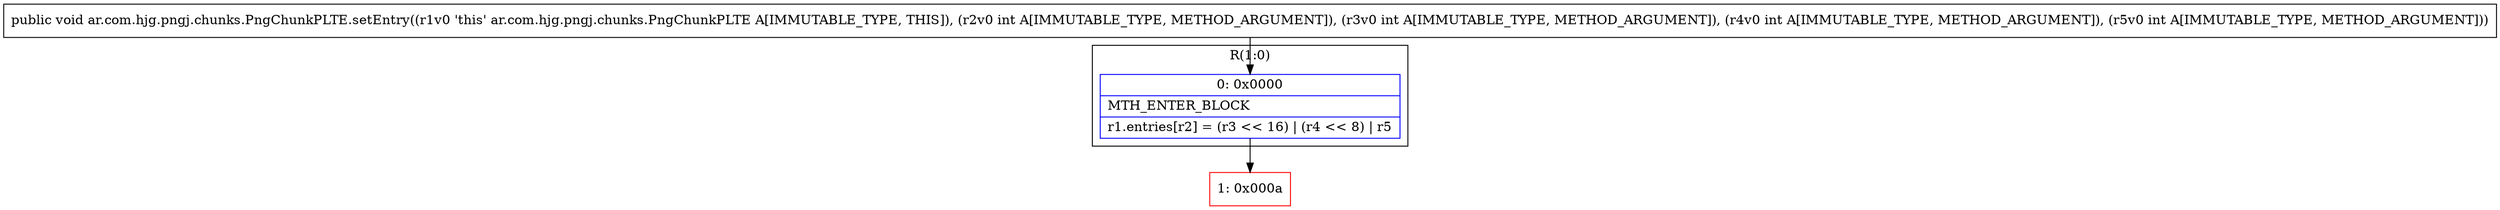 digraph "CFG forar.com.hjg.pngj.chunks.PngChunkPLTE.setEntry(IIII)V" {
subgraph cluster_Region_1532145403 {
label = "R(1:0)";
node [shape=record,color=blue];
Node_0 [shape=record,label="{0\:\ 0x0000|MTH_ENTER_BLOCK\l|r1.entries[r2] = (r3 \<\< 16) \| (r4 \<\< 8) \| r5\l}"];
}
Node_1 [shape=record,color=red,label="{1\:\ 0x000a}"];
MethodNode[shape=record,label="{public void ar.com.hjg.pngj.chunks.PngChunkPLTE.setEntry((r1v0 'this' ar.com.hjg.pngj.chunks.PngChunkPLTE A[IMMUTABLE_TYPE, THIS]), (r2v0 int A[IMMUTABLE_TYPE, METHOD_ARGUMENT]), (r3v0 int A[IMMUTABLE_TYPE, METHOD_ARGUMENT]), (r4v0 int A[IMMUTABLE_TYPE, METHOD_ARGUMENT]), (r5v0 int A[IMMUTABLE_TYPE, METHOD_ARGUMENT])) }"];
MethodNode -> Node_0;
Node_0 -> Node_1;
}

